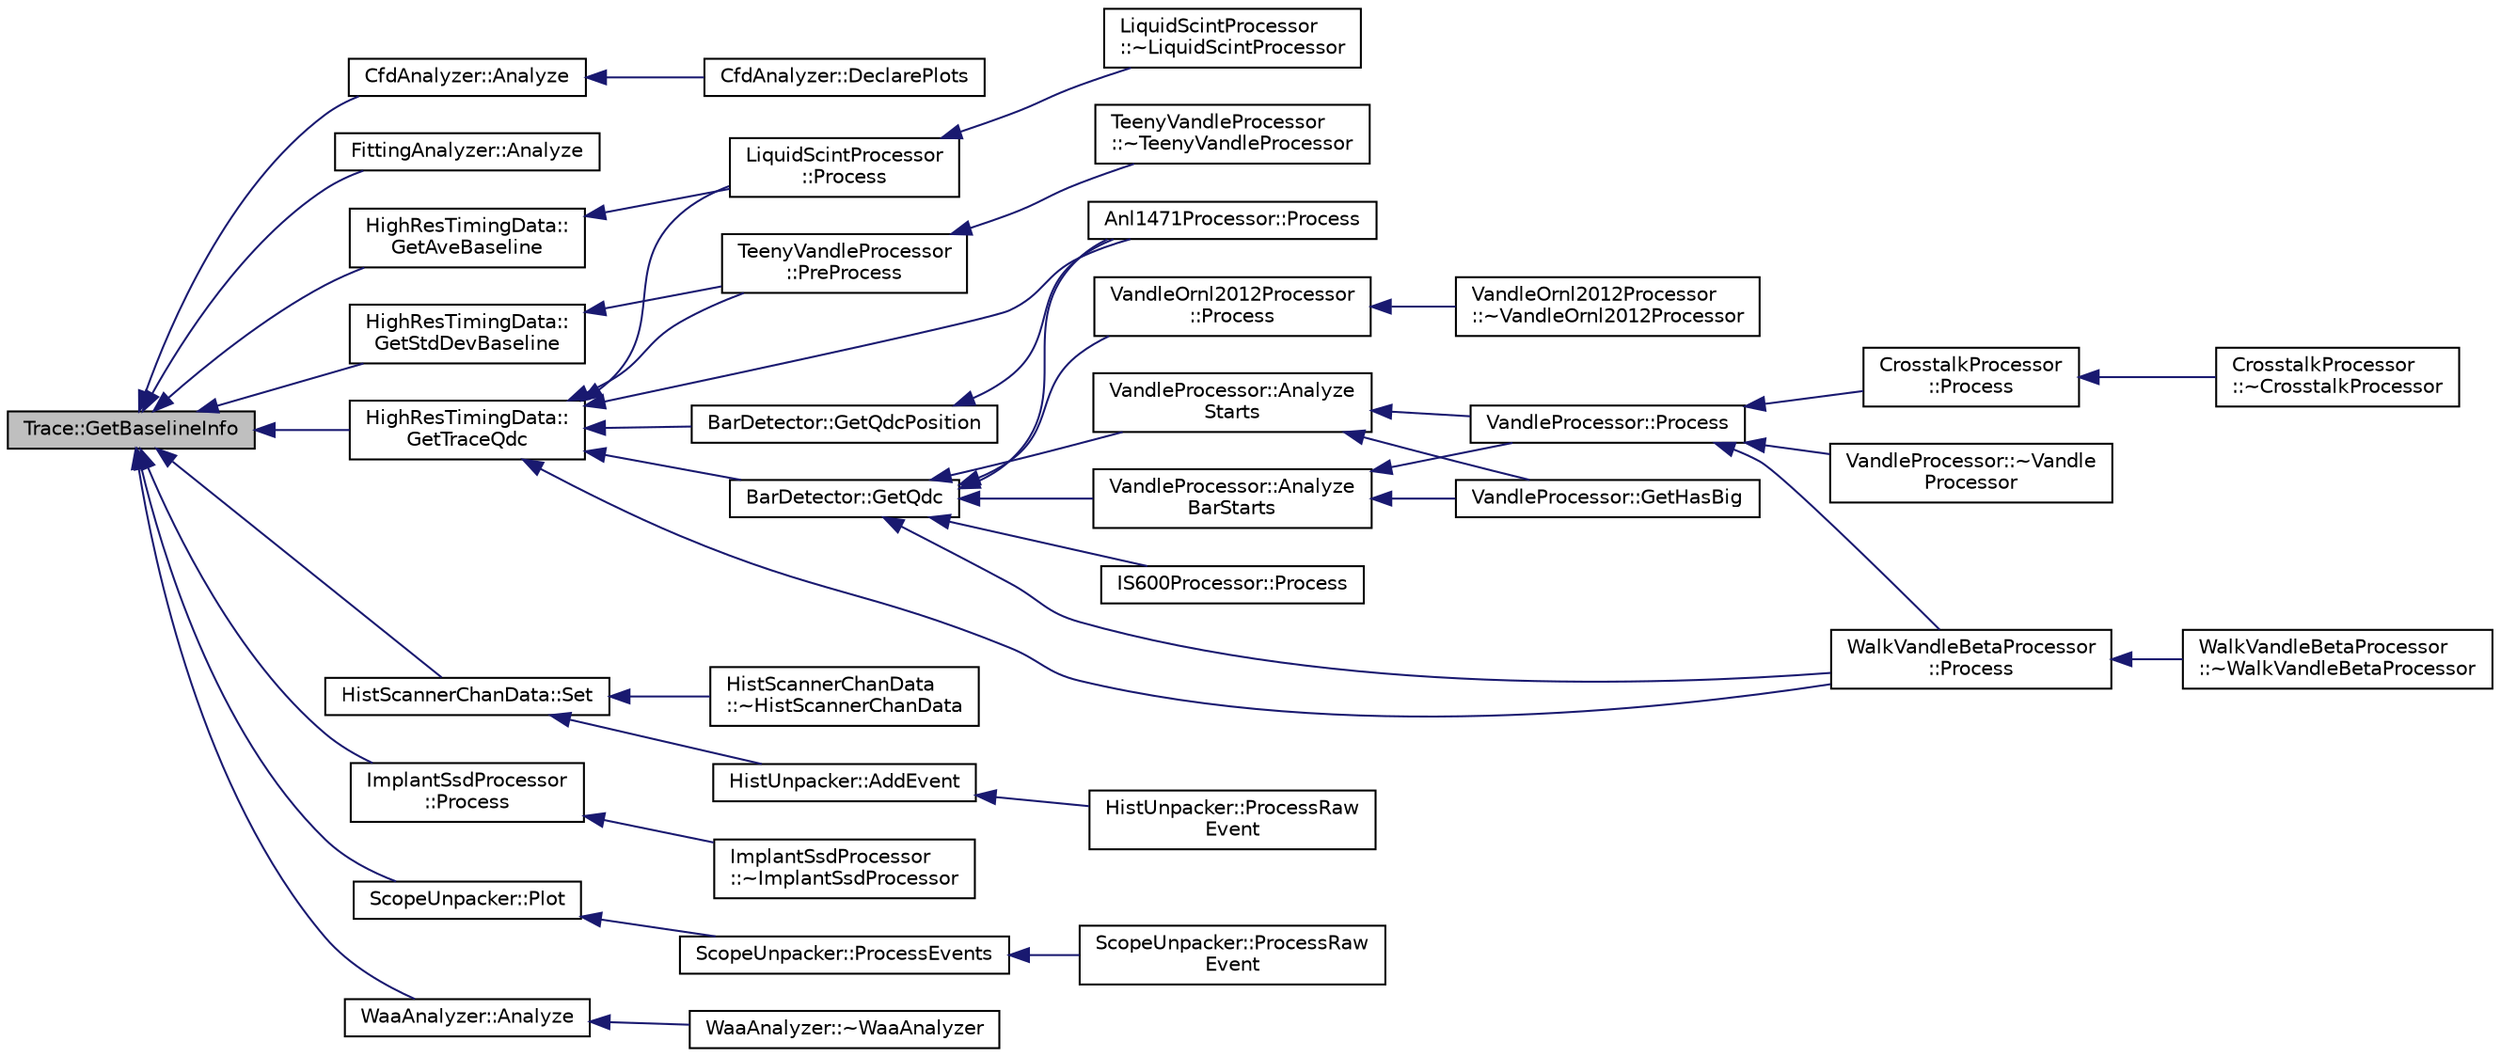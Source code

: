 digraph "Trace::GetBaselineInfo"
{
  edge [fontname="Helvetica",fontsize="10",labelfontname="Helvetica",labelfontsize="10"];
  node [fontname="Helvetica",fontsize="10",shape=record];
  rankdir="LR";
  Node1 [label="Trace::GetBaselineInfo",height=0.2,width=0.4,color="black", fillcolor="grey75", style="filled", fontcolor="black"];
  Node1 -> Node2 [dir="back",color="midnightblue",fontsize="10",style="solid",fontname="Helvetica"];
  Node2 [label="CfdAnalyzer::Analyze",height=0.2,width=0.4,color="black", fillcolor="white", style="filled",URL="$d5/d61/class_cfd_analyzer.html#a033267b19893a5c655dd186cbc73853e"];
  Node2 -> Node3 [dir="back",color="midnightblue",fontsize="10",style="solid",fontname="Helvetica"];
  Node3 [label="CfdAnalyzer::DeclarePlots",height=0.2,width=0.4,color="black", fillcolor="white", style="filled",URL="$d5/d61/class_cfd_analyzer.html#a09ee7711fb9948913e2aa0b6a022d25e"];
  Node1 -> Node4 [dir="back",color="midnightblue",fontsize="10",style="solid",fontname="Helvetica"];
  Node4 [label="FittingAnalyzer::Analyze",height=0.2,width=0.4,color="black", fillcolor="white", style="filled",URL="$d8/d35/class_fitting_analyzer.html#ae3f301aba508287caefbe46f39f1914d"];
  Node1 -> Node5 [dir="back",color="midnightblue",fontsize="10",style="solid",fontname="Helvetica"];
  Node5 [label="HighResTimingData::\lGetAveBaseline",height=0.2,width=0.4,color="black", fillcolor="white", style="filled",URL="$d7/d61/class_high_res_timing_data.html#a9a451f539ba43bc1af2950e63041070c"];
  Node5 -> Node6 [dir="back",color="midnightblue",fontsize="10",style="solid",fontname="Helvetica"];
  Node6 [label="LiquidScintProcessor\l::Process",height=0.2,width=0.4,color="black", fillcolor="white", style="filled",URL="$d7/d6b/class_liquid_scint_processor.html#a6e1f7662a1362e5c14275c9a13388231"];
  Node6 -> Node7 [dir="back",color="midnightblue",fontsize="10",style="solid",fontname="Helvetica"];
  Node7 [label="LiquidScintProcessor\l::~LiquidScintProcessor",height=0.2,width=0.4,color="black", fillcolor="white", style="filled",URL="$d7/d6b/class_liquid_scint_processor.html#a4d89e8c3779a6903973b8313b063ceb1"];
  Node1 -> Node8 [dir="back",color="midnightblue",fontsize="10",style="solid",fontname="Helvetica"];
  Node8 [label="HighResTimingData::\lGetStdDevBaseline",height=0.2,width=0.4,color="black", fillcolor="white", style="filled",URL="$d7/d61/class_high_res_timing_data.html#a3263be14be1ea123751ceb90e4de14ab"];
  Node8 -> Node9 [dir="back",color="midnightblue",fontsize="10",style="solid",fontname="Helvetica"];
  Node9 [label="TeenyVandleProcessor\l::PreProcess",height=0.2,width=0.4,color="black", fillcolor="white", style="filled",URL="$d3/d5e/class_teeny_vandle_processor.html#a01b193b7a00b5bbc2d0b35ccc0f34d82"];
  Node9 -> Node10 [dir="back",color="midnightblue",fontsize="10",style="solid",fontname="Helvetica"];
  Node10 [label="TeenyVandleProcessor\l::~TeenyVandleProcessor",height=0.2,width=0.4,color="black", fillcolor="white", style="filled",URL="$d3/d5e/class_teeny_vandle_processor.html#ace84b3cc48debac1892f4fa954adafbd"];
  Node1 -> Node11 [dir="back",color="midnightblue",fontsize="10",style="solid",fontname="Helvetica"];
  Node11 [label="HighResTimingData::\lGetTraceQdc",height=0.2,width=0.4,color="black", fillcolor="white", style="filled",URL="$d7/d61/class_high_res_timing_data.html#ae030857390e4ad2262e30f896c9f03b3"];
  Node11 -> Node12 [dir="back",color="midnightblue",fontsize="10",style="solid",fontname="Helvetica"];
  Node12 [label="Anl1471Processor::Process",height=0.2,width=0.4,color="black", fillcolor="white", style="filled",URL="$d2/daa/class_anl1471_processor.html#ae0e82aa964d24549afd9d17f1a136fc2"];
  Node11 -> Node13 [dir="back",color="midnightblue",fontsize="10",style="solid",fontname="Helvetica"];
  Node13 [label="BarDetector::GetQdc",height=0.2,width=0.4,color="black", fillcolor="white", style="filled",URL="$d6/d15/class_bar_detector.html#a425dd8e2c5639358fa9728dfcc90b35e"];
  Node13 -> Node12 [dir="back",color="midnightblue",fontsize="10",style="solid",fontname="Helvetica"];
  Node13 -> Node14 [dir="back",color="midnightblue",fontsize="10",style="solid",fontname="Helvetica"];
  Node14 [label="IS600Processor::Process",height=0.2,width=0.4,color="black", fillcolor="white", style="filled",URL="$de/d81/class_i_s600_processor.html#a92f29e9c021fffb08f02bf48d12aff42"];
  Node13 -> Node15 [dir="back",color="midnightblue",fontsize="10",style="solid",fontname="Helvetica"];
  Node15 [label="VandleOrnl2012Processor\l::Process",height=0.2,width=0.4,color="black", fillcolor="white", style="filled",URL="$d1/dd7/class_vandle_ornl2012_processor.html#a05b7477fad0d6614e01ca86cb9cff0bf"];
  Node15 -> Node16 [dir="back",color="midnightblue",fontsize="10",style="solid",fontname="Helvetica"];
  Node16 [label="VandleOrnl2012Processor\l::~VandleOrnl2012Processor",height=0.2,width=0.4,color="black", fillcolor="white", style="filled",URL="$d1/dd7/class_vandle_ornl2012_processor.html#a394c47ec126f1be6ca5ef7dc5ce305d1"];
  Node13 -> Node17 [dir="back",color="midnightblue",fontsize="10",style="solid",fontname="Helvetica"];
  Node17 [label="VandleProcessor::Analyze\lBarStarts",height=0.2,width=0.4,color="black", fillcolor="white", style="filled",URL="$db/d21/class_vandle_processor.html#a0110c42a30912f6c299770a8d7bb2283",tooltip="Analyze the data for scenarios with Bar Starts; e.g. Double Beta detectors. "];
  Node17 -> Node18 [dir="back",color="midnightblue",fontsize="10",style="solid",fontname="Helvetica"];
  Node18 [label="VandleProcessor::Process",height=0.2,width=0.4,color="black", fillcolor="white", style="filled",URL="$db/d21/class_vandle_processor.html#ac50169b4e140313d1a5a2ce6032dc6af"];
  Node18 -> Node19 [dir="back",color="midnightblue",fontsize="10",style="solid",fontname="Helvetica"];
  Node19 [label="CrosstalkProcessor\l::Process",height=0.2,width=0.4,color="black", fillcolor="white", style="filled",URL="$de/d3c/class_crosstalk_processor.html#a641e3912de9f8d9f2a9bf4e902429723"];
  Node19 -> Node20 [dir="back",color="midnightblue",fontsize="10",style="solid",fontname="Helvetica"];
  Node20 [label="CrosstalkProcessor\l::~CrosstalkProcessor",height=0.2,width=0.4,color="black", fillcolor="white", style="filled",URL="$de/d3c/class_crosstalk_processor.html#a974ad94596916e6d24e863dcbec1058c"];
  Node18 -> Node21 [dir="back",color="midnightblue",fontsize="10",style="solid",fontname="Helvetica"];
  Node21 [label="VandleProcessor::~Vandle\lProcessor",height=0.2,width=0.4,color="black", fillcolor="white", style="filled",URL="$db/d21/class_vandle_processor.html#adeb801d12cbeb4a4426b7d2f5ee522cd",tooltip="Default Destructor */. "];
  Node18 -> Node22 [dir="back",color="midnightblue",fontsize="10",style="solid",fontname="Helvetica"];
  Node22 [label="WalkVandleBetaProcessor\l::Process",height=0.2,width=0.4,color="black", fillcolor="white", style="filled",URL="$d0/d80/class_walk_vandle_beta_processor.html#a191e1076d68a81dde827459dd3374124"];
  Node22 -> Node23 [dir="back",color="midnightblue",fontsize="10",style="solid",fontname="Helvetica"];
  Node23 [label="WalkVandleBetaProcessor\l::~WalkVandleBetaProcessor",height=0.2,width=0.4,color="black", fillcolor="white", style="filled",URL="$d0/d80/class_walk_vandle_beta_processor.html#a4b72d8b893fa03ac656780d152640428"];
  Node17 -> Node24 [dir="back",color="midnightblue",fontsize="10",style="solid",fontname="Helvetica"];
  Node24 [label="VandleProcessor::GetHasBig",height=0.2,width=0.4,color="black", fillcolor="white", style="filled",URL="$db/d21/class_vandle_processor.html#a186633b14ff6be88a7ef5c0e1a646ae2"];
  Node13 -> Node25 [dir="back",color="midnightblue",fontsize="10",style="solid",fontname="Helvetica"];
  Node25 [label="VandleProcessor::Analyze\lStarts",height=0.2,width=0.4,color="black", fillcolor="white", style="filled",URL="$db/d21/class_vandle_processor.html#abf7e3570d321d098ef154bbe937821dc",tooltip="Analyze the data for scenarios with Single sided Starts; e.g. LeRIBSS beta scintillators. "];
  Node25 -> Node18 [dir="back",color="midnightblue",fontsize="10",style="solid",fontname="Helvetica"];
  Node25 -> Node24 [dir="back",color="midnightblue",fontsize="10",style="solid",fontname="Helvetica"];
  Node13 -> Node22 [dir="back",color="midnightblue",fontsize="10",style="solid",fontname="Helvetica"];
  Node11 -> Node26 [dir="back",color="midnightblue",fontsize="10",style="solid",fontname="Helvetica"];
  Node26 [label="BarDetector::GetQdcPosition",height=0.2,width=0.4,color="black", fillcolor="white", style="filled",URL="$d6/d15/class_bar_detector.html#afbfc72aea4d7b48838f3f8fff5a619e2"];
  Node26 -> Node12 [dir="back",color="midnightblue",fontsize="10",style="solid",fontname="Helvetica"];
  Node11 -> Node6 [dir="back",color="midnightblue",fontsize="10",style="solid",fontname="Helvetica"];
  Node11 -> Node9 [dir="back",color="midnightblue",fontsize="10",style="solid",fontname="Helvetica"];
  Node11 -> Node22 [dir="back",color="midnightblue",fontsize="10",style="solid",fontname="Helvetica"];
  Node1 -> Node27 [dir="back",color="midnightblue",fontsize="10",style="solid",fontname="Helvetica"];
  Node27 [label="HistScannerChanData::Set",height=0.2,width=0.4,color="black", fillcolor="white", style="filled",URL="$d0/d48/class_hist_scanner_chan_data.html#a54d9449f072b091c776adafbce18c5a0"];
  Node27 -> Node28 [dir="back",color="midnightblue",fontsize="10",style="solid",fontname="Helvetica"];
  Node28 [label="HistScannerChanData\l::~HistScannerChanData",height=0.2,width=0.4,color="black", fillcolor="white", style="filled",URL="$d0/d48/class_hist_scanner_chan_data.html#a82d5d06223b575c99b8c1ccf4a39a08d"];
  Node27 -> Node29 [dir="back",color="midnightblue",fontsize="10",style="solid",fontname="Helvetica"];
  Node29 [label="HistUnpacker::AddEvent",height=0.2,width=0.4,color="black", fillcolor="white", style="filled",URL="$d0/d4f/class_hist_unpacker.html#a9fe1102664592a667957f73feb98b0bf",tooltip="Create a HistScannerChanData from the provided XiaData. "];
  Node29 -> Node30 [dir="back",color="midnightblue",fontsize="10",style="solid",fontname="Helvetica"];
  Node30 [label="HistUnpacker::ProcessRaw\lEvent",height=0.2,width=0.4,color="black", fillcolor="white", style="filled",URL="$d0/d4f/class_hist_unpacker.html#aff13db53afd16e00d86681802171768e"];
  Node1 -> Node31 [dir="back",color="midnightblue",fontsize="10",style="solid",fontname="Helvetica"];
  Node31 [label="ImplantSsdProcessor\l::Process",height=0.2,width=0.4,color="black", fillcolor="white", style="filled",URL="$df/df5/class_implant_ssd_processor.html#a4633fc3b34a8e8915713dd8e1ba5666a"];
  Node31 -> Node32 [dir="back",color="midnightblue",fontsize="10",style="solid",fontname="Helvetica"];
  Node32 [label="ImplantSsdProcessor\l::~ImplantSsdProcessor",height=0.2,width=0.4,color="black", fillcolor="white", style="filled",URL="$df/df5/class_implant_ssd_processor.html#a057e44029967a209fc626811e2ba4412"];
  Node1 -> Node33 [dir="back",color="midnightblue",fontsize="10",style="solid",fontname="Helvetica"];
  Node33 [label="ScopeUnpacker::Plot",height=0.2,width=0.4,color="black", fillcolor="white", style="filled",URL="$d0/d1e/class_scope_unpacker.html#aa68f23ae94ba7bfe4aded8f36ef379b8",tooltip="Plot the current event. "];
  Node33 -> Node34 [dir="back",color="midnightblue",fontsize="10",style="solid",fontname="Helvetica"];
  Node34 [label="ScopeUnpacker::ProcessEvents",height=0.2,width=0.4,color="black", fillcolor="white", style="filled",URL="$d0/d1e/class_scope_unpacker.html#a6f396dfd3e7a0c25de3d0919a1791a11"];
  Node34 -> Node35 [dir="back",color="midnightblue",fontsize="10",style="solid",fontname="Helvetica"];
  Node35 [label="ScopeUnpacker::ProcessRaw\lEvent",height=0.2,width=0.4,color="black", fillcolor="white", style="filled",URL="$d0/d1e/class_scope_unpacker.html#a72f39d42058753f97fd4499fd6b2b79f"];
  Node1 -> Node36 [dir="back",color="midnightblue",fontsize="10",style="solid",fontname="Helvetica"];
  Node36 [label="WaaAnalyzer::Analyze",height=0.2,width=0.4,color="black", fillcolor="white", style="filled",URL="$d1/d61/class_waa_analyzer.html#acb271698a71ece00c719b7f8ad4c3025"];
  Node36 -> Node37 [dir="back",color="midnightblue",fontsize="10",style="solid",fontname="Helvetica"];
  Node37 [label="WaaAnalyzer::~WaaAnalyzer",height=0.2,width=0.4,color="black", fillcolor="white", style="filled",URL="$d1/d61/class_waa_analyzer.html#acf4c091fd816f6cac524499091094079"];
}
